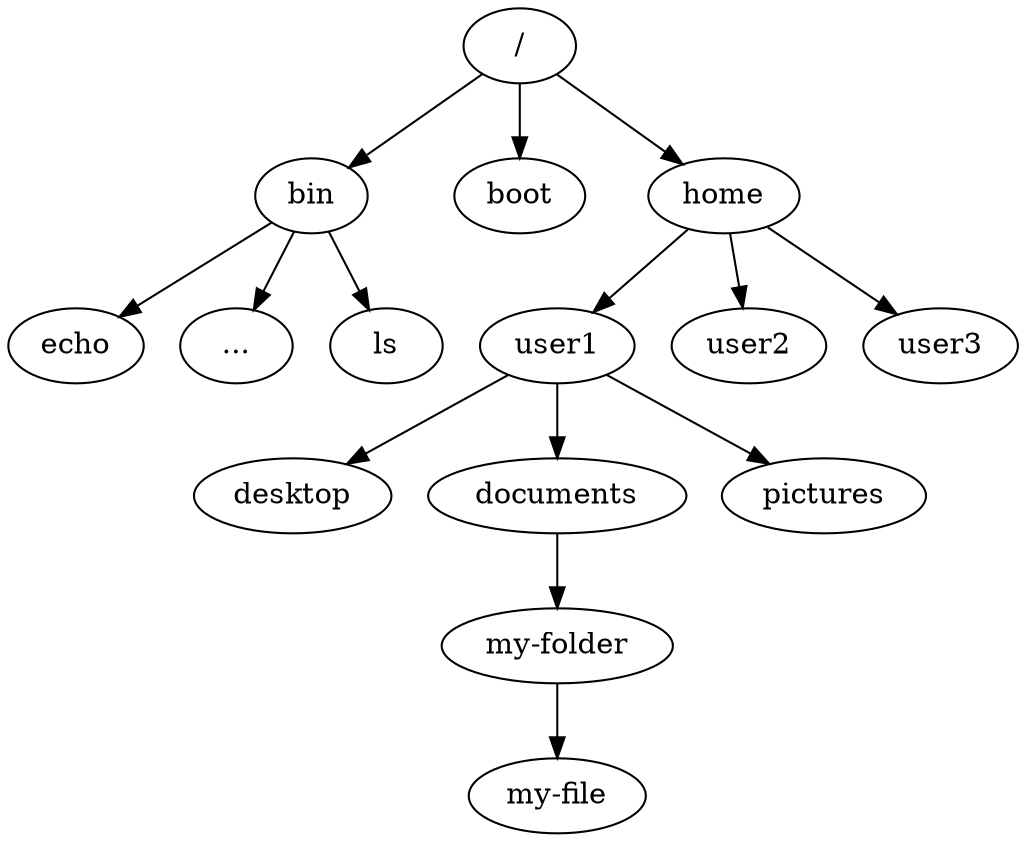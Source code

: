 digraph G {
    "/" -> bin
    bin -> echo
    bin -> "..."
    bin -> ls
    "/" -> boot
    "/" -> home

    home -> user1
    home -> user2
    home -> user3

    user1 -> desktop
    user1 -> documents -> "my-folder" -> "my-file"
    user1 -> pictures
}
